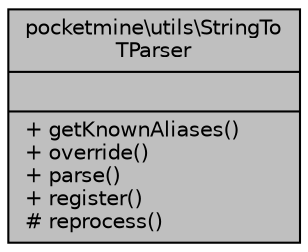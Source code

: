 digraph "pocketmine\utils\StringToTParser"
{
 // INTERACTIVE_SVG=YES
 // LATEX_PDF_SIZE
  edge [fontname="Helvetica",fontsize="10",labelfontname="Helvetica",labelfontsize="10"];
  node [fontname="Helvetica",fontsize="10",shape=record];
  Node1 [label="{pocketmine\\utils\\StringTo\lTParser\n||+ getKnownAliases()\l+ override()\l+ parse()\l+ register()\l# reprocess()\l}",height=0.2,width=0.4,color="black", fillcolor="grey75", style="filled", fontcolor="black",tooltip=" "];
}
